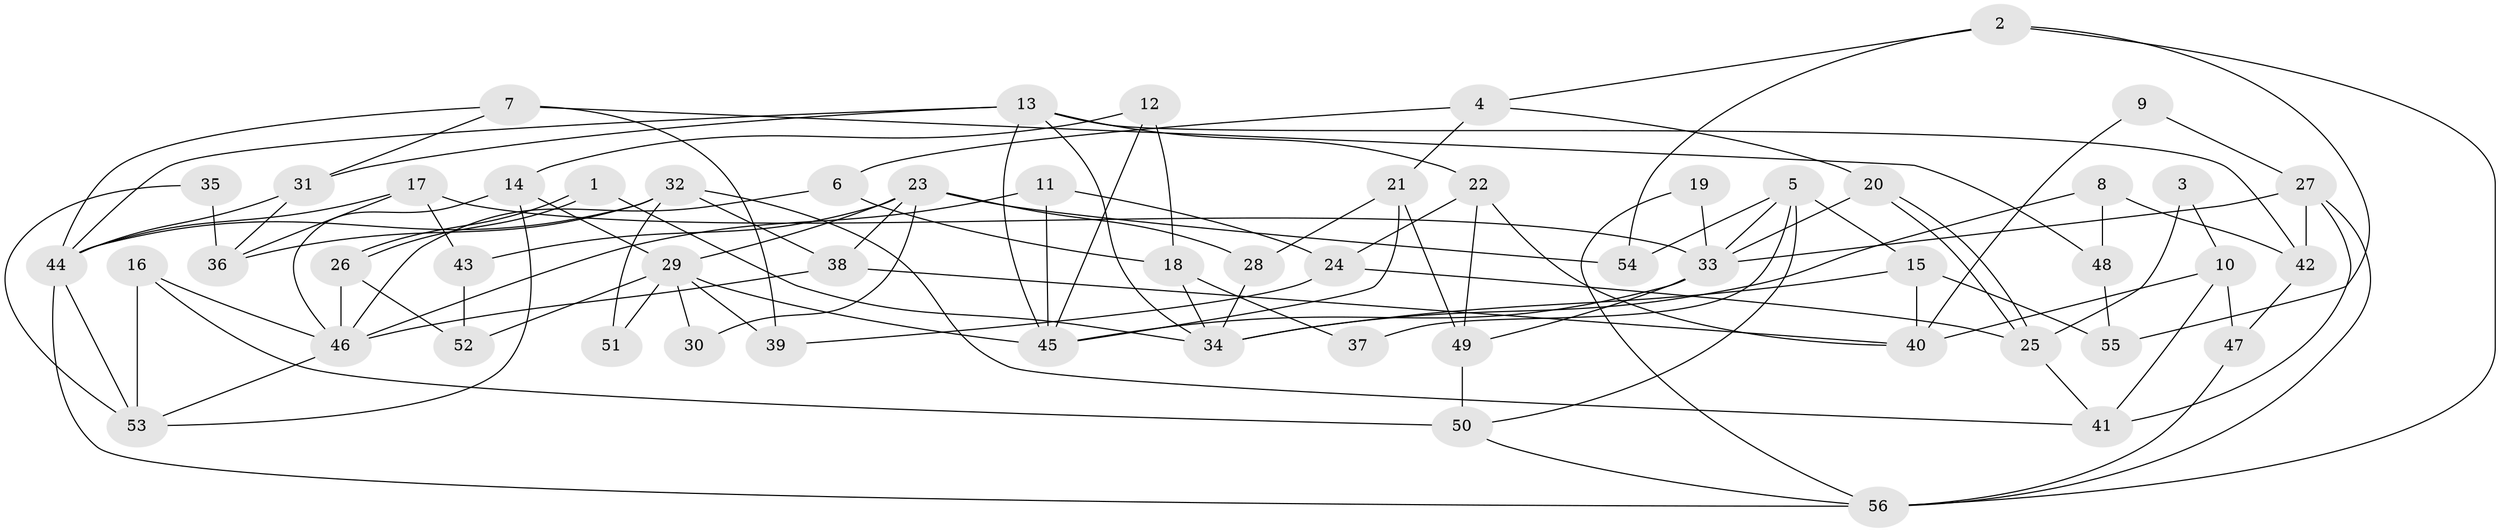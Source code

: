 // coarse degree distribution, {3: 0.10256410256410256, 5: 0.23076923076923078, 2: 0.1794871794871795, 6: 0.07692307692307693, 7: 0.10256410256410256, 8: 0.05128205128205128, 4: 0.20512820512820512, 10: 0.02564102564102564, 11: 0.02564102564102564}
// Generated by graph-tools (version 1.1) at 2025/52/02/27/25 19:52:07]
// undirected, 56 vertices, 112 edges
graph export_dot {
graph [start="1"]
  node [color=gray90,style=filled];
  1;
  2;
  3;
  4;
  5;
  6;
  7;
  8;
  9;
  10;
  11;
  12;
  13;
  14;
  15;
  16;
  17;
  18;
  19;
  20;
  21;
  22;
  23;
  24;
  25;
  26;
  27;
  28;
  29;
  30;
  31;
  32;
  33;
  34;
  35;
  36;
  37;
  38;
  39;
  40;
  41;
  42;
  43;
  44;
  45;
  46;
  47;
  48;
  49;
  50;
  51;
  52;
  53;
  54;
  55;
  56;
  1 -- 26;
  1 -- 26;
  1 -- 34;
  2 -- 4;
  2 -- 56;
  2 -- 54;
  2 -- 55;
  3 -- 10;
  3 -- 25;
  4 -- 6;
  4 -- 20;
  4 -- 21;
  5 -- 33;
  5 -- 15;
  5 -- 37;
  5 -- 50;
  5 -- 54;
  6 -- 46;
  6 -- 18;
  7 -- 44;
  7 -- 39;
  7 -- 31;
  7 -- 48;
  8 -- 42;
  8 -- 34;
  8 -- 48;
  9 -- 27;
  9 -- 40;
  10 -- 41;
  10 -- 40;
  10 -- 47;
  11 -- 46;
  11 -- 45;
  11 -- 24;
  12 -- 14;
  12 -- 45;
  12 -- 18;
  13 -- 22;
  13 -- 31;
  13 -- 34;
  13 -- 42;
  13 -- 44;
  13 -- 45;
  14 -- 29;
  14 -- 46;
  14 -- 53;
  15 -- 55;
  15 -- 34;
  15 -- 40;
  16 -- 46;
  16 -- 53;
  16 -- 50;
  17 -- 44;
  17 -- 33;
  17 -- 36;
  17 -- 43;
  18 -- 34;
  18 -- 37;
  19 -- 56;
  19 -- 33;
  20 -- 33;
  20 -- 25;
  20 -- 25;
  21 -- 49;
  21 -- 28;
  21 -- 45;
  22 -- 49;
  22 -- 40;
  22 -- 24;
  23 -- 29;
  23 -- 54;
  23 -- 28;
  23 -- 30;
  23 -- 38;
  23 -- 43;
  24 -- 25;
  24 -- 39;
  25 -- 41;
  26 -- 46;
  26 -- 52;
  27 -- 56;
  27 -- 41;
  27 -- 33;
  27 -- 42;
  28 -- 34;
  29 -- 45;
  29 -- 52;
  29 -- 30;
  29 -- 39;
  29 -- 51;
  31 -- 44;
  31 -- 36;
  32 -- 36;
  32 -- 44;
  32 -- 38;
  32 -- 41;
  32 -- 51;
  33 -- 45;
  33 -- 49;
  35 -- 36;
  35 -- 53;
  38 -- 40;
  38 -- 46;
  42 -- 47;
  43 -- 52;
  44 -- 56;
  44 -- 53;
  46 -- 53;
  47 -- 56;
  48 -- 55;
  49 -- 50;
  50 -- 56;
}
